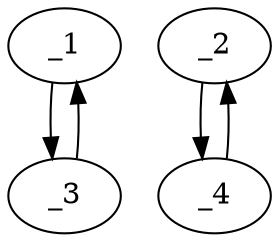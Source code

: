 digraph f1502_04 {
	_1	 [x="133.000000",
		y="30.000000"];
	_3	 [x="129.000000",
		y="42.000000"];
	_1 -> _3	 [angle="1.892547",
		orient="0.948683"];
	_2	 [x="74.000000",
		y="39.000000"];
	_4	 [x="51.000000",
		y="45.000000"];
	_2 -> _4	 [angle="2.886410",
		orient="0.252422"];
	_3 -> _1	 [angle="-1.249046",
		orient="-0.948683"];
	_4 -> _2	 [angle="-0.255182",
		orient="-0.252422"];
}
